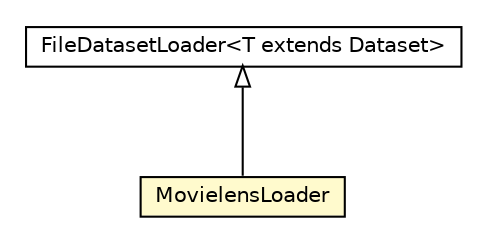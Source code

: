 #!/usr/local/bin/dot
#
# Class diagram 
# Generated by UMLGraph version 5.2 (http://www.umlgraph.org/)
#

digraph G {
	edge [fontname="Helvetica",fontsize=10,labelfontname="Helvetica",labelfontsize=10];
	node [fontname="Helvetica",fontsize=10,shape=plaintext];
	nodesep=0.25;
	ranksep=0.5;
	// it.unica.foresee.datasets.MovielensLoader
	c854 [label=<<table title="it.unica.foresee.datasets.MovielensLoader" border="0" cellborder="1" cellspacing="0" cellpadding="2" port="p" bgcolor="lemonChiffon" href="./MovielensLoader.html">
		<tr><td><table border="0" cellspacing="0" cellpadding="1">
<tr><td align="center" balign="center"> MovielensLoader </td></tr>
		</table></td></tr>
		</table>>, fontname="Helvetica", fontcolor="black", fontsize=10.0];
	// it.unica.foresee.datasets.FileDatasetLoader<T extends it.unica.foresee.datasets.interfaces.Dataset>
	c860 [label=<<table title="it.unica.foresee.datasets.FileDatasetLoader" border="0" cellborder="1" cellspacing="0" cellpadding="2" port="p" href="./FileDatasetLoader.html">
		<tr><td><table border="0" cellspacing="0" cellpadding="1">
<tr><td align="center" balign="center"> FileDatasetLoader&lt;T extends Dataset&gt; </td></tr>
		</table></td></tr>
		</table>>, fontname="Helvetica", fontcolor="black", fontsize=10.0];
	//it.unica.foresee.datasets.MovielensLoader extends it.unica.foresee.datasets.FileDatasetLoader
	c860:p -> c854:p [dir=back,arrowtail=empty];
}

